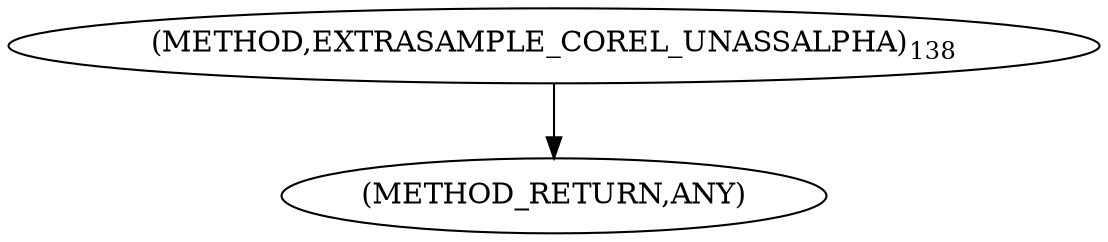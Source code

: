 digraph "EXTRASAMPLE_COREL_UNASSALPHA" {  
"100539" [label = <(METHOD,EXTRASAMPLE_COREL_UNASSALPHA)<SUB>138</SUB>> ]
"100540" [label = <(METHOD_RETURN,ANY)> ]
  "100539" -> "100540" 
}
